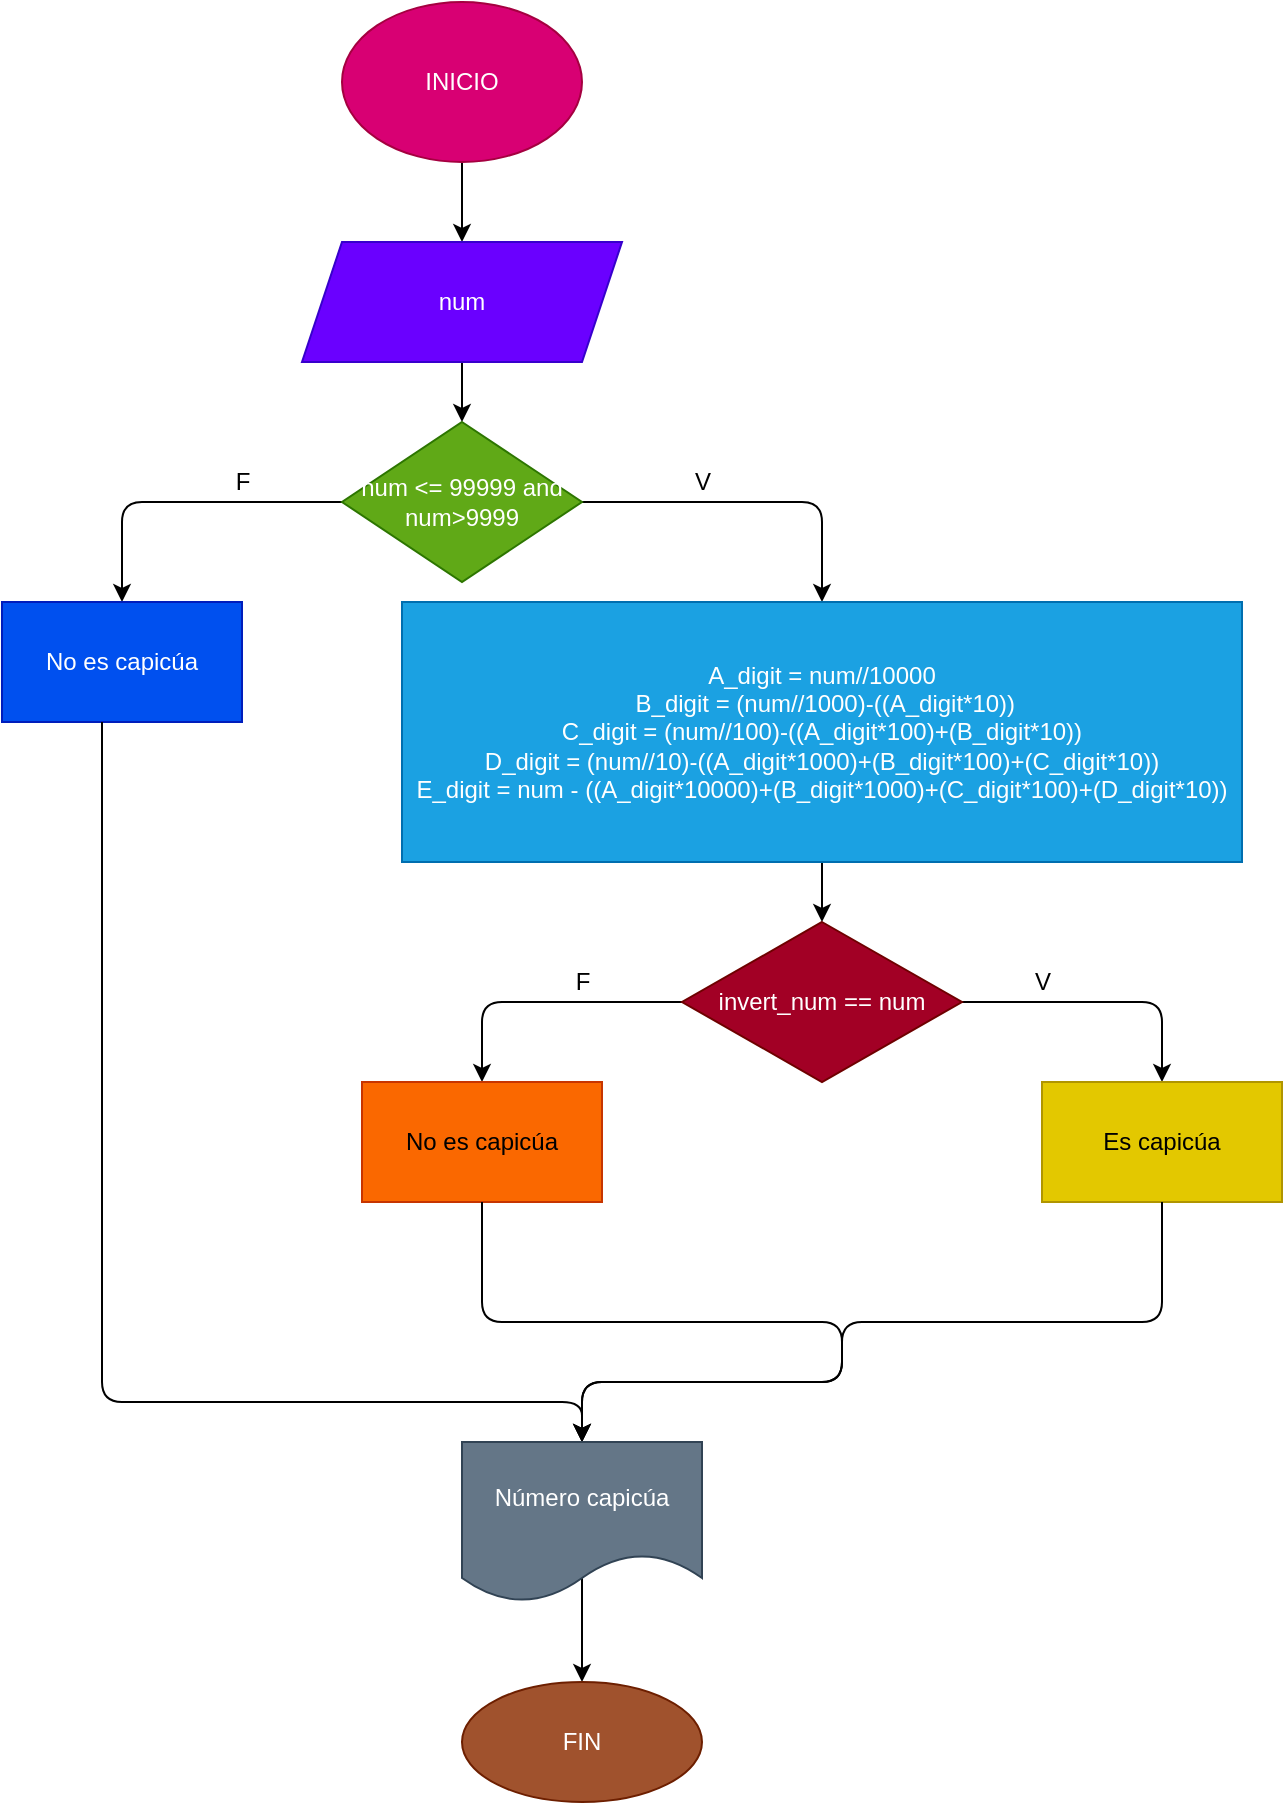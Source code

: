 <mxfile>
    <diagram id="ziSBR9UQ4thRC2E6Y2MY" name="Página-1">
        <mxGraphModel dx="1515" dy="360" grid="1" gridSize="10" guides="1" tooltips="1" connect="1" arrows="1" fold="1" page="1" pageScale="1" pageWidth="827" pageHeight="1169" math="0" shadow="0">
            <root>
                <mxCell id="0"/>
                <mxCell id="1" parent="0"/>
                <mxCell id="4" value="" style="edgeStyle=none;html=1;" edge="1" parent="1" source="2" target="3">
                    <mxGeometry relative="1" as="geometry"/>
                </mxCell>
                <mxCell id="2" value="INICIO" style="ellipse;whiteSpace=wrap;html=1;fillColor=#d80073;fontColor=#ffffff;strokeColor=#A50040;" vertex="1" parent="1">
                    <mxGeometry x="160" width="120" height="80" as="geometry"/>
                </mxCell>
                <mxCell id="6" value="" style="edgeStyle=none;html=1;" edge="1" parent="1" source="3" target="5">
                    <mxGeometry relative="1" as="geometry"/>
                </mxCell>
                <mxCell id="3" value="num" style="shape=parallelogram;perimeter=parallelogramPerimeter;whiteSpace=wrap;html=1;fixedSize=1;fillColor=#6a00ff;fontColor=#ffffff;strokeColor=#3700CC;" vertex="1" parent="1">
                    <mxGeometry x="140" y="120" width="160" height="60" as="geometry"/>
                </mxCell>
                <mxCell id="8" value="" style="edgeStyle=none;html=1;" edge="1" parent="1" source="5" target="7">
                    <mxGeometry relative="1" as="geometry">
                        <Array as="points">
                            <mxPoint x="50" y="250"/>
                        </Array>
                    </mxGeometry>
                </mxCell>
                <mxCell id="10" value="" style="edgeStyle=none;html=1;" edge="1" parent="1" source="5" target="9">
                    <mxGeometry relative="1" as="geometry">
                        <Array as="points">
                            <mxPoint x="400" y="250"/>
                        </Array>
                    </mxGeometry>
                </mxCell>
                <mxCell id="5" value="&lt;span&gt;num &amp;lt;= 99999 and num&amp;gt;9999&lt;/span&gt;" style="rhombus;whiteSpace=wrap;html=1;fillColor=#60a917;fontColor=#ffffff;strokeColor=#2D7600;" vertex="1" parent="1">
                    <mxGeometry x="160" y="210" width="120" height="80" as="geometry"/>
                </mxCell>
                <mxCell id="7" value="No es capicúa" style="whiteSpace=wrap;html=1;fillColor=#0050ef;fontColor=#ffffff;strokeColor=#001DBC;" vertex="1" parent="1">
                    <mxGeometry x="-10" y="300" width="120" height="60" as="geometry"/>
                </mxCell>
                <mxCell id="12" value="" style="edgeStyle=none;html=1;" edge="1" parent="1" source="9" target="11">
                    <mxGeometry relative="1" as="geometry"/>
                </mxCell>
                <mxCell id="9" value="A_digit = num//10000&lt;br&gt;&amp;nbsp;B_digit = (num//1000)-((A_digit*10)) &lt;br&gt;C_digit = (num//100)-((A_digit*100)+(B_digit*10)) &lt;br&gt;D_digit = (num//10)-((A_digit*1000)+(B_digit*100)+(C_digit*10)) &lt;br&gt;E_digit = num - ((A_digit*10000)+(B_digit*1000)+(C_digit*100)+(D_digit*10))" style="whiteSpace=wrap;html=1;fillColor=#1ba1e2;fontColor=#ffffff;strokeColor=#006EAF;" vertex="1" parent="1">
                    <mxGeometry x="190" y="300" width="420" height="130" as="geometry"/>
                </mxCell>
                <mxCell id="14" value="" style="edgeStyle=none;html=1;" edge="1" parent="1" source="11" target="13">
                    <mxGeometry relative="1" as="geometry">
                        <Array as="points">
                            <mxPoint x="230" y="500"/>
                        </Array>
                    </mxGeometry>
                </mxCell>
                <mxCell id="16" value="" style="edgeStyle=none;html=1;" edge="1" parent="1" source="11" target="15">
                    <mxGeometry relative="1" as="geometry">
                        <Array as="points">
                            <mxPoint x="570" y="500"/>
                        </Array>
                    </mxGeometry>
                </mxCell>
                <mxCell id="11" value="invert_num == num" style="rhombus;whiteSpace=wrap;html=1;fillColor=#a20025;fontColor=#ffffff;strokeColor=#6F0000;" vertex="1" parent="1">
                    <mxGeometry x="330" y="460" width="140" height="80" as="geometry"/>
                </mxCell>
                <mxCell id="13" value="No es capicúa" style="whiteSpace=wrap;html=1;fillColor=#fa6800;fontColor=#000000;strokeColor=#C73500;" vertex="1" parent="1">
                    <mxGeometry x="170" y="540" width="120" height="60" as="geometry"/>
                </mxCell>
                <mxCell id="15" value="Es capicúa" style="whiteSpace=wrap;html=1;fillColor=#e3c800;fontColor=#000000;strokeColor=#B09500;" vertex="1" parent="1">
                    <mxGeometry x="510" y="540" width="120" height="60" as="geometry"/>
                </mxCell>
                <mxCell id="17" value="F" style="text;html=1;align=center;verticalAlign=middle;resizable=0;points=[];autosize=1;strokeColor=none;fillColor=none;" vertex="1" parent="1">
                    <mxGeometry x="100" y="230" width="20" height="20" as="geometry"/>
                </mxCell>
                <mxCell id="18" value="V" style="text;html=1;align=center;verticalAlign=middle;resizable=0;points=[];autosize=1;strokeColor=none;fillColor=none;" vertex="1" parent="1">
                    <mxGeometry x="330" y="230" width="20" height="20" as="geometry"/>
                </mxCell>
                <mxCell id="19" value="F" style="text;html=1;align=center;verticalAlign=middle;resizable=0;points=[];autosize=1;strokeColor=none;fillColor=none;" vertex="1" parent="1">
                    <mxGeometry x="270" y="480" width="20" height="20" as="geometry"/>
                </mxCell>
                <mxCell id="20" value="V" style="text;html=1;align=center;verticalAlign=middle;resizable=0;points=[];autosize=1;strokeColor=none;fillColor=none;" vertex="1" parent="1">
                    <mxGeometry x="500" y="480" width="20" height="20" as="geometry"/>
                </mxCell>
                <mxCell id="21" value="" style="endArrow=classic;html=1;entryX=0.5;entryY=0;entryDx=0;entryDy=0;" edge="1" parent="1" target="24">
                    <mxGeometry width="50" height="50" relative="1" as="geometry">
                        <mxPoint x="40" y="360" as="sourcePoint"/>
                        <mxPoint x="280" y="700" as="targetPoint"/>
                        <Array as="points">
                            <mxPoint x="40" y="700"/>
                            <mxPoint x="280" y="700"/>
                        </Array>
                    </mxGeometry>
                </mxCell>
                <mxCell id="22" value="" style="endArrow=classic;html=1;exitX=0.5;exitY=1;exitDx=0;exitDy=0;entryX=0.5;entryY=0;entryDx=0;entryDy=0;" edge="1" parent="1" source="13" target="24">
                    <mxGeometry width="50" height="50" relative="1" as="geometry">
                        <mxPoint x="220" y="660" as="sourcePoint"/>
                        <mxPoint x="280" y="710" as="targetPoint"/>
                        <Array as="points">
                            <mxPoint x="230" y="660"/>
                            <mxPoint x="410" y="660"/>
                            <mxPoint x="410" y="690"/>
                            <mxPoint x="280" y="690"/>
                        </Array>
                    </mxGeometry>
                </mxCell>
                <mxCell id="23" value="" style="endArrow=classic;html=1;exitX=0.5;exitY=1;exitDx=0;exitDy=0;entryX=0.5;entryY=0;entryDx=0;entryDy=0;" edge="1" parent="1" source="15" target="24">
                    <mxGeometry width="50" height="50" relative="1" as="geometry">
                        <mxPoint x="540" y="660" as="sourcePoint"/>
                        <mxPoint x="440" y="720" as="targetPoint"/>
                        <Array as="points">
                            <mxPoint x="570" y="660"/>
                            <mxPoint x="410" y="660"/>
                            <mxPoint x="410" y="690"/>
                            <mxPoint x="280" y="690"/>
                        </Array>
                    </mxGeometry>
                </mxCell>
                <mxCell id="27" value="" style="edgeStyle=none;html=1;" edge="1" parent="1" target="26">
                    <mxGeometry relative="1" as="geometry">
                        <mxPoint x="280" y="780" as="sourcePoint"/>
                    </mxGeometry>
                </mxCell>
                <mxCell id="24" value="Número capicúa" style="shape=document;whiteSpace=wrap;html=1;boundedLbl=1;fillColor=#647687;fontColor=#ffffff;strokeColor=#314354;" vertex="1" parent="1">
                    <mxGeometry x="220" y="720" width="120" height="80" as="geometry"/>
                </mxCell>
                <mxCell id="26" value="FIN" style="ellipse;whiteSpace=wrap;html=1;fillColor=#a0522d;strokeColor=#6D1F00;fontColor=#ffffff;" vertex="1" parent="1">
                    <mxGeometry x="220" y="840" width="120" height="60" as="geometry"/>
                </mxCell>
            </root>
        </mxGraphModel>
    </diagram>
</mxfile>